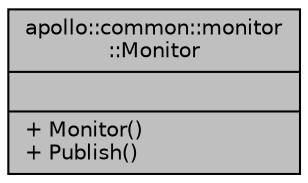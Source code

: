 digraph "apollo::common::monitor::Monitor"
{
  edge [fontname="Helvetica",fontsize="10",labelfontname="Helvetica",labelfontsize="10"];
  node [fontname="Helvetica",fontsize="10",shape=record];
  Node1 [label="{apollo::common::monitor\l::Monitor\n||+ Monitor()\l+ Publish()\l}",height=0.2,width=0.4,color="black", fillcolor="grey75", style="filled" fontcolor="black"];
}
